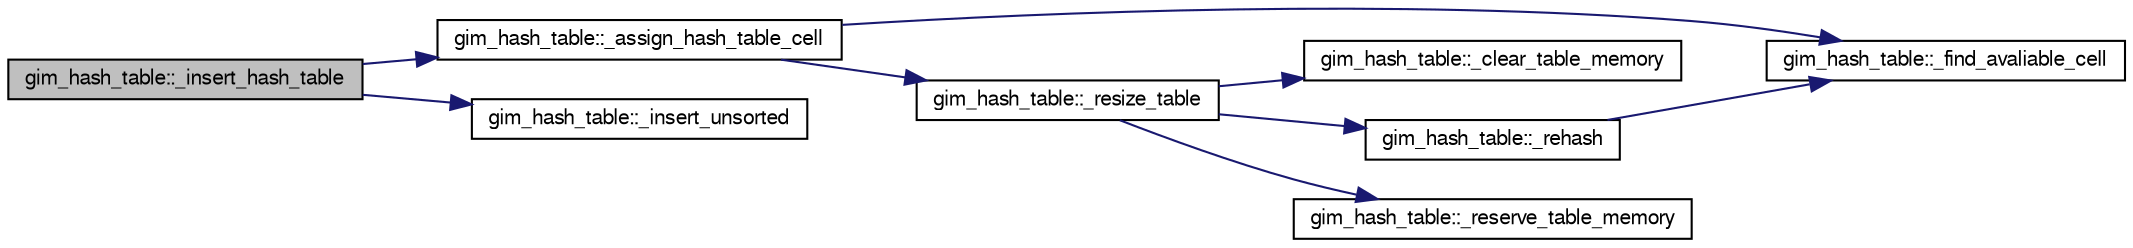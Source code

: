 digraph G
{
  bgcolor="transparent";
  edge [fontname="FreeSans",fontsize=10,labelfontname="FreeSans",labelfontsize=10];
  node [fontname="FreeSans",fontsize=10,shape=record];
  rankdir=LR;
  Node1 [label="gim_hash_table::_insert_hash_table",height=0.2,width=0.4,color="black", fillcolor="grey75", style="filled" fontcolor="black"];
  Node1 -> Node2 [color="midnightblue",fontsize=10,style="solid"];
  Node2 [label="gim_hash_table::_assign_hash_table_cell",height=0.2,width=0.4,color="black",URL="$classgim__hash__table.html#93e5bf5c573a39e21e9bd0a4aec38e1a",tooltip="Finds an avaliable hash table cell, and resizes the table if there isn&#39;t space..."];
  Node2 -> Node3 [color="midnightblue",fontsize=10,style="solid"];
  Node3 [label="gim_hash_table::_find_avaliable_cell",height=0.2,width=0.4,color="black",URL="$classgim__hash__table.html#cc2d3d29a0190232386fb155ec9e5d8f",tooltip="Find the avaliable cell for the hashkey, and return an existing cell if it has the..."];
  Node2 -> Node4 [color="midnightblue",fontsize=10,style="solid"];
  Node4 [label="gim_hash_table::_resize_table",height=0.2,width=0.4,color="black",URL="$classgim__hash__table.html#51905040dee4c41954f5de1634c090dd",tooltip="Resize hash table indices."];
  Node4 -> Node5 [color="midnightblue",fontsize=10,style="solid"];
  Node5 [label="gim_hash_table::_clear_table_memory",height=0.2,width=0.4,color="black",URL="$classgim__hash__table.html#06933fdb198971dcd753564d1d6e9424",tooltip="Clear all memory for the hash table."];
  Node4 -> Node6 [color="midnightblue",fontsize=10,style="solid"];
  Node6 [label="gim_hash_table::_rehash",height=0.2,width=0.4,color="black",URL="$classgim__hash__table.html#a33115e75d8cc5c489fa6ce8b1a23654",tooltip="Invalidates the keys (Assigning GIM_INVALID_HASH to all) Reorders the hash keys."];
  Node6 -> Node3 [color="midnightblue",fontsize=10,style="solid"];
  Node4 -> Node7 [color="midnightblue",fontsize=10,style="solid"];
  Node7 [label="gim_hash_table::_reserve_table_memory",height=0.2,width=0.4,color="black",URL="$classgim__hash__table.html#4d9347e131c0e17ac2d4966c092817f8",tooltip="reserves the memory for the hash table."];
  Node1 -> Node8 [color="midnightblue",fontsize=10,style="solid"];
  Node8 [label="gim_hash_table::_insert_unsorted",height=0.2,width=0.4,color="black",URL="$classgim__hash__table.html#95f93f63d75663f494388dc03423332f",tooltip="Fast insertion in m_nodes array."];
}
